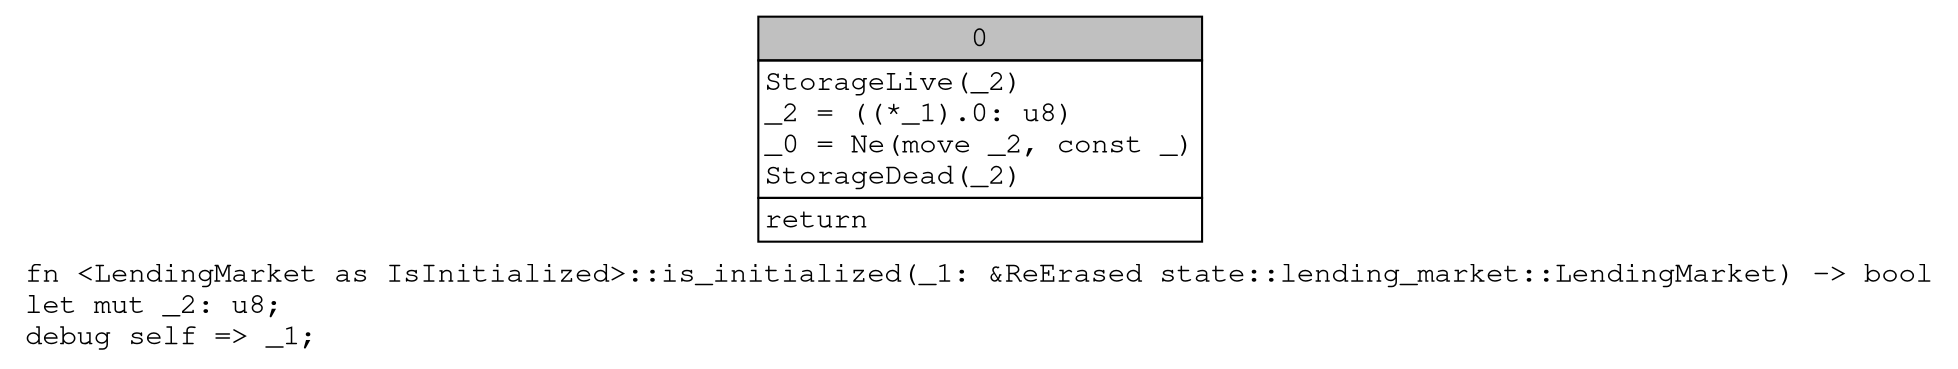digraph Mir_0_255 {
    graph [fontname="Courier, monospace"];
    node [fontname="Courier, monospace"];
    edge [fontname="Courier, monospace"];
    label=<fn &lt;LendingMarket as IsInitialized&gt;::is_initialized(_1: &amp;ReErased state::lending_market::LendingMarket) -&gt; bool<br align="left"/>let mut _2: u8;<br align="left"/>debug self =&gt; _1;<br align="left"/>>;
    bb0__0_255 [shape="none", label=<<table border="0" cellborder="1" cellspacing="0"><tr><td bgcolor="gray" align="center" colspan="1">0</td></tr><tr><td align="left" balign="left">StorageLive(_2)<br/>_2 = ((*_1).0: u8)<br/>_0 = Ne(move _2, const _)<br/>StorageDead(_2)<br/></td></tr><tr><td align="left">return</td></tr></table>>];
}
